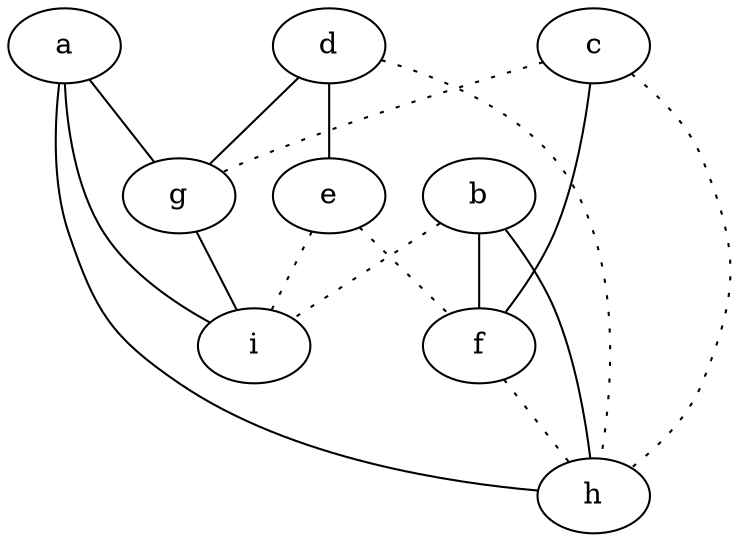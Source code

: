 graph {
a -- g;
a -- h;
a -- i;
b -- f;
b -- h;
b -- i [style=dotted];
c -- f;
c -- g [style=dotted];
c -- h [style=dotted];
d -- e;
d -- g;
d -- h [style=dotted];
e -- f [style=dotted];
e -- i [style=dotted];
f -- h [style=dotted];
g -- i;
}
